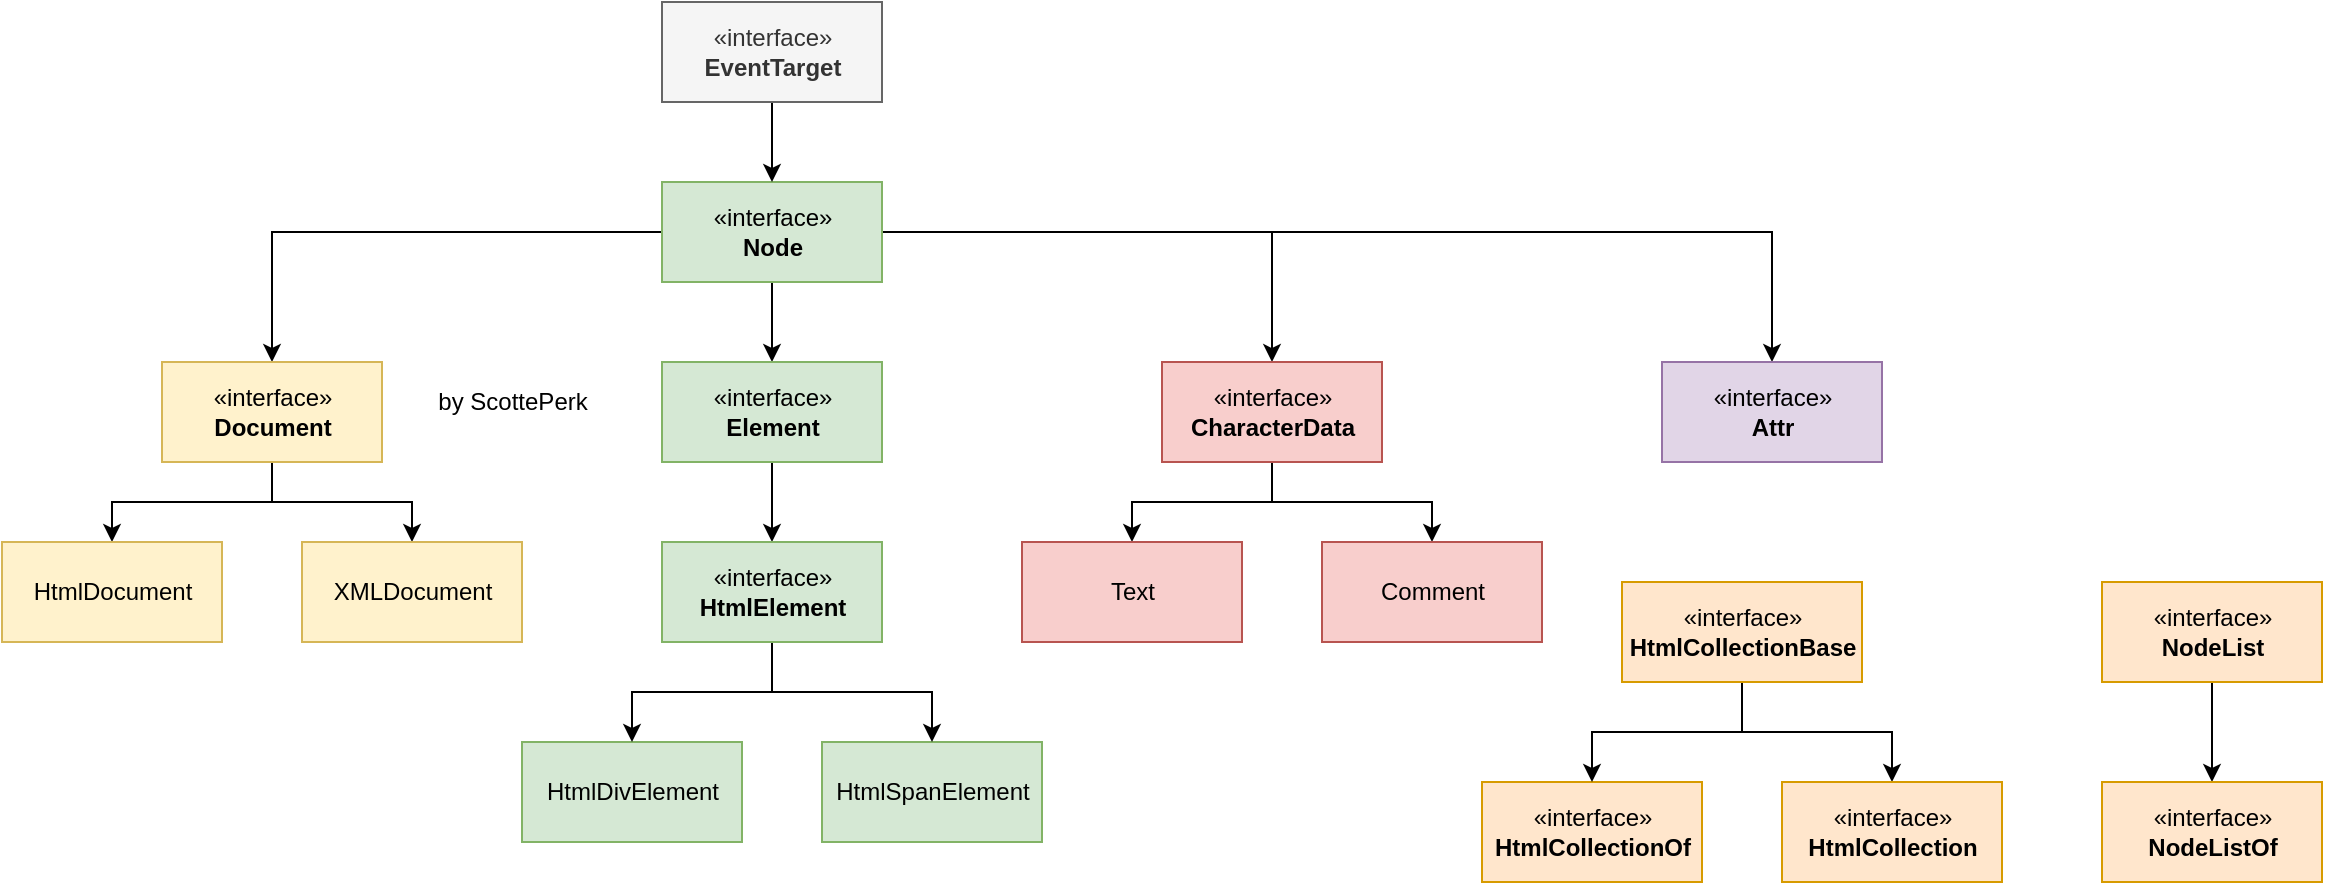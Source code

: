 <mxfile version="15.5.4" type="embed"><diagram id="zGcI5XsqYWWUHTr6JfGO" name="Page-1"><mxGraphModel dx="1292" dy="472" grid="1" gridSize="10" guides="1" tooltips="1" connect="1" arrows="1" fold="1" page="1" pageScale="1" pageWidth="850" pageHeight="1100" math="0" shadow="0"><root><mxCell id="0"/><mxCell id="1" parent="0"/><mxCell id="20" value="" style="edgeStyle=orthogonalEdgeStyle;rounded=0;orthogonalLoop=1;jettySize=auto;html=1;" edge="1" parent="1" source="4" target="9"><mxGeometry relative="1" as="geometry"/></mxCell><mxCell id="23" style="edgeStyle=orthogonalEdgeStyle;rounded=0;orthogonalLoop=1;jettySize=auto;html=1;entryX=0.5;entryY=0;entryDx=0;entryDy=0;" edge="1" parent="1" source="4" target="7"><mxGeometry relative="1" as="geometry"/></mxCell><mxCell id="24" style="edgeStyle=orthogonalEdgeStyle;rounded=0;orthogonalLoop=1;jettySize=auto;html=1;" edge="1" parent="1" source="4" target="10"><mxGeometry relative="1" as="geometry"/></mxCell><mxCell id="25" style="edgeStyle=orthogonalEdgeStyle;rounded=0;orthogonalLoop=1;jettySize=auto;html=1;" edge="1" parent="1" source="4" target="11"><mxGeometry relative="1" as="geometry"/></mxCell><mxCell id="4" value="«interface»&lt;br&gt;&lt;b&gt;Node&lt;/b&gt;" style="html=1;fillColor=#d5e8d4;strokeColor=#82b366;" parent="1" vertex="1"><mxGeometry x="350" y="140" width="110" height="50" as="geometry"/></mxCell><mxCell id="33" style="edgeStyle=orthogonalEdgeStyle;rounded=0;orthogonalLoop=1;jettySize=auto;html=1;entryX=0.5;entryY=0;entryDx=0;entryDy=0;" edge="1" parent="1" source="6" target="4"><mxGeometry relative="1" as="geometry"/></mxCell><mxCell id="6" value="«interface»&lt;br&gt;&lt;b&gt;EventTarget&lt;/b&gt;" style="html=1;fillColor=#f5f5f5;fontColor=#333333;strokeColor=#666666;" vertex="1" parent="1"><mxGeometry x="350" y="50" width="110" height="50" as="geometry"/></mxCell><mxCell id="26" style="edgeStyle=orthogonalEdgeStyle;rounded=0;orthogonalLoop=1;jettySize=auto;html=1;entryX=0.5;entryY=0;entryDx=0;entryDy=0;" edge="1" parent="1" source="7" target="12"><mxGeometry relative="1" as="geometry"/></mxCell><mxCell id="27" style="edgeStyle=orthogonalEdgeStyle;rounded=0;orthogonalLoop=1;jettySize=auto;html=1;entryX=0.5;entryY=0;entryDx=0;entryDy=0;" edge="1" parent="1" source="7" target="13"><mxGeometry relative="1" as="geometry"/></mxCell><mxCell id="7" value="«interface»&lt;br&gt;&lt;b&gt;Document&lt;/b&gt;" style="html=1;fillColor=#fff2cc;strokeColor=#d6b656;" vertex="1" parent="1"><mxGeometry x="100" y="230" width="110" height="50" as="geometry"/></mxCell><mxCell id="28" style="edgeStyle=orthogonalEdgeStyle;rounded=0;orthogonalLoop=1;jettySize=auto;html=1;entryX=0.5;entryY=0;entryDx=0;entryDy=0;" edge="1" parent="1" source="9" target="19"><mxGeometry relative="1" as="geometry"/></mxCell><mxCell id="9" value="«interface»&lt;br&gt;&lt;b&gt;Element&lt;/b&gt;" style="html=1;fillColor=#d5e8d4;strokeColor=#82b366;" vertex="1" parent="1"><mxGeometry x="350" y="230" width="110" height="50" as="geometry"/></mxCell><mxCell id="31" style="edgeStyle=orthogonalEdgeStyle;rounded=0;orthogonalLoop=1;jettySize=auto;html=1;entryX=0.5;entryY=0;entryDx=0;entryDy=0;" edge="1" parent="1" source="10" target="17"><mxGeometry relative="1" as="geometry"/></mxCell><mxCell id="32" style="edgeStyle=orthogonalEdgeStyle;rounded=0;orthogonalLoop=1;jettySize=auto;html=1;" edge="1" parent="1" source="10" target="18"><mxGeometry relative="1" as="geometry"/></mxCell><mxCell id="10" value="«interface»&lt;br&gt;&lt;b&gt;CharacterData&lt;/b&gt;" style="html=1;fillColor=#f8cecc;strokeColor=#b85450;" vertex="1" parent="1"><mxGeometry x="600" y="230" width="110" height="50" as="geometry"/></mxCell><mxCell id="11" value="«interface»&lt;br&gt;&lt;b&gt;Attr&lt;/b&gt;" style="html=1;fillColor=#e1d5e7;strokeColor=#9673a6;" vertex="1" parent="1"><mxGeometry x="850" y="230" width="110" height="50" as="geometry"/></mxCell><mxCell id="12" value="HtmlDocument" style="html=1;fillColor=#fff2cc;strokeColor=#d6b656;" vertex="1" parent="1"><mxGeometry x="20" y="320" width="110" height="50" as="geometry"/></mxCell><mxCell id="13" value="XMLDocument" style="html=1;fillColor=#fff2cc;strokeColor=#d6b656;" vertex="1" parent="1"><mxGeometry x="170" y="320" width="110" height="50" as="geometry"/></mxCell><mxCell id="15" value="HtmlDivElement" style="html=1;fillColor=#d5e8d4;strokeColor=#82b366;" vertex="1" parent="1"><mxGeometry x="280" y="420" width="110" height="50" as="geometry"/></mxCell><mxCell id="16" value="HtmlSpanElement" style="html=1;fillColor=#d5e8d4;strokeColor=#82b366;" vertex="1" parent="1"><mxGeometry x="430" y="420" width="110" height="50" as="geometry"/></mxCell><mxCell id="17" value="Text" style="html=1;fillColor=#f8cecc;strokeColor=#b85450;" vertex="1" parent="1"><mxGeometry x="530" y="320" width="110" height="50" as="geometry"/></mxCell><mxCell id="18" value="Comment" style="html=1;fillColor=#f8cecc;strokeColor=#b85450;" vertex="1" parent="1"><mxGeometry x="680" y="320" width="110" height="50" as="geometry"/></mxCell><mxCell id="29" style="edgeStyle=orthogonalEdgeStyle;rounded=0;orthogonalLoop=1;jettySize=auto;html=1;" edge="1" parent="1" source="19" target="15"><mxGeometry relative="1" as="geometry"/></mxCell><mxCell id="30" style="edgeStyle=orthogonalEdgeStyle;rounded=0;orthogonalLoop=1;jettySize=auto;html=1;" edge="1" parent="1" source="19" target="16"><mxGeometry relative="1" as="geometry"/></mxCell><mxCell id="19" value="«interface»&lt;br&gt;&lt;b&gt;HtmlElement&lt;/b&gt;" style="html=1;fillColor=#d5e8d4;strokeColor=#82b366;" vertex="1" parent="1"><mxGeometry x="350" y="320" width="110" height="50" as="geometry"/></mxCell><mxCell id="37" style="edgeStyle=orthogonalEdgeStyle;rounded=0;orthogonalLoop=1;jettySize=auto;html=1;entryX=0.5;entryY=0;entryDx=0;entryDy=0;" edge="1" parent="1" source="34" target="36"><mxGeometry relative="1" as="geometry"/></mxCell><mxCell id="34" value="«interface»&lt;br&gt;&lt;b&gt;NodeList&lt;/b&gt;" style="html=1;fillColor=#ffe6cc;strokeColor=#d79b00;" vertex="1" parent="1"><mxGeometry x="1070" y="340" width="110" height="50" as="geometry"/></mxCell><mxCell id="36" value="«interface»&lt;br&gt;&lt;b&gt;NodeListOf&lt;/b&gt;" style="html=1;fillColor=#ffe6cc;strokeColor=#d79b00;" vertex="1" parent="1"><mxGeometry x="1070" y="440" width="110" height="50" as="geometry"/></mxCell><mxCell id="39" value="«interface»&lt;br&gt;&lt;b&gt;HtmlCollectionOf&lt;/b&gt;" style="html=1;fillColor=#ffe6cc;strokeColor=#d79b00;" vertex="1" parent="1"><mxGeometry x="760" y="440" width="110" height="50" as="geometry"/></mxCell><mxCell id="42" style="edgeStyle=orthogonalEdgeStyle;rounded=0;orthogonalLoop=1;jettySize=auto;html=1;entryX=0.5;entryY=0;entryDx=0;entryDy=0;" edge="1" parent="1" source="40" target="39"><mxGeometry relative="1" as="geometry"/></mxCell><mxCell id="43" style="edgeStyle=orthogonalEdgeStyle;rounded=0;orthogonalLoop=1;jettySize=auto;html=1;" edge="1" parent="1" source="40" target="41"><mxGeometry relative="1" as="geometry"/></mxCell><mxCell id="40" value="«interface»&lt;br&gt;&lt;b&gt;HtmlCollectionBase&lt;/b&gt;" style="html=1;fillColor=#ffe6cc;strokeColor=#d79b00;" vertex="1" parent="1"><mxGeometry x="830" y="340" width="120" height="50" as="geometry"/></mxCell><mxCell id="41" value="«interface»&lt;br&gt;&lt;b&gt;HtmlCollection&lt;/b&gt;" style="html=1;fillColor=#ffe6cc;strokeColor=#d79b00;" vertex="1" parent="1"><mxGeometry x="910" y="440" width="110" height="50" as="geometry"/></mxCell><mxCell id="44" value="by&amp;nbsp;ScottePerk" style="text;html=1;align=center;verticalAlign=middle;resizable=0;points=[];autosize=1;strokeColor=none;fillColor=none;" vertex="1" parent="1"><mxGeometry x="230" y="240" width="90" height="20" as="geometry"/></mxCell></root></mxGraphModel></diagram></mxfile>